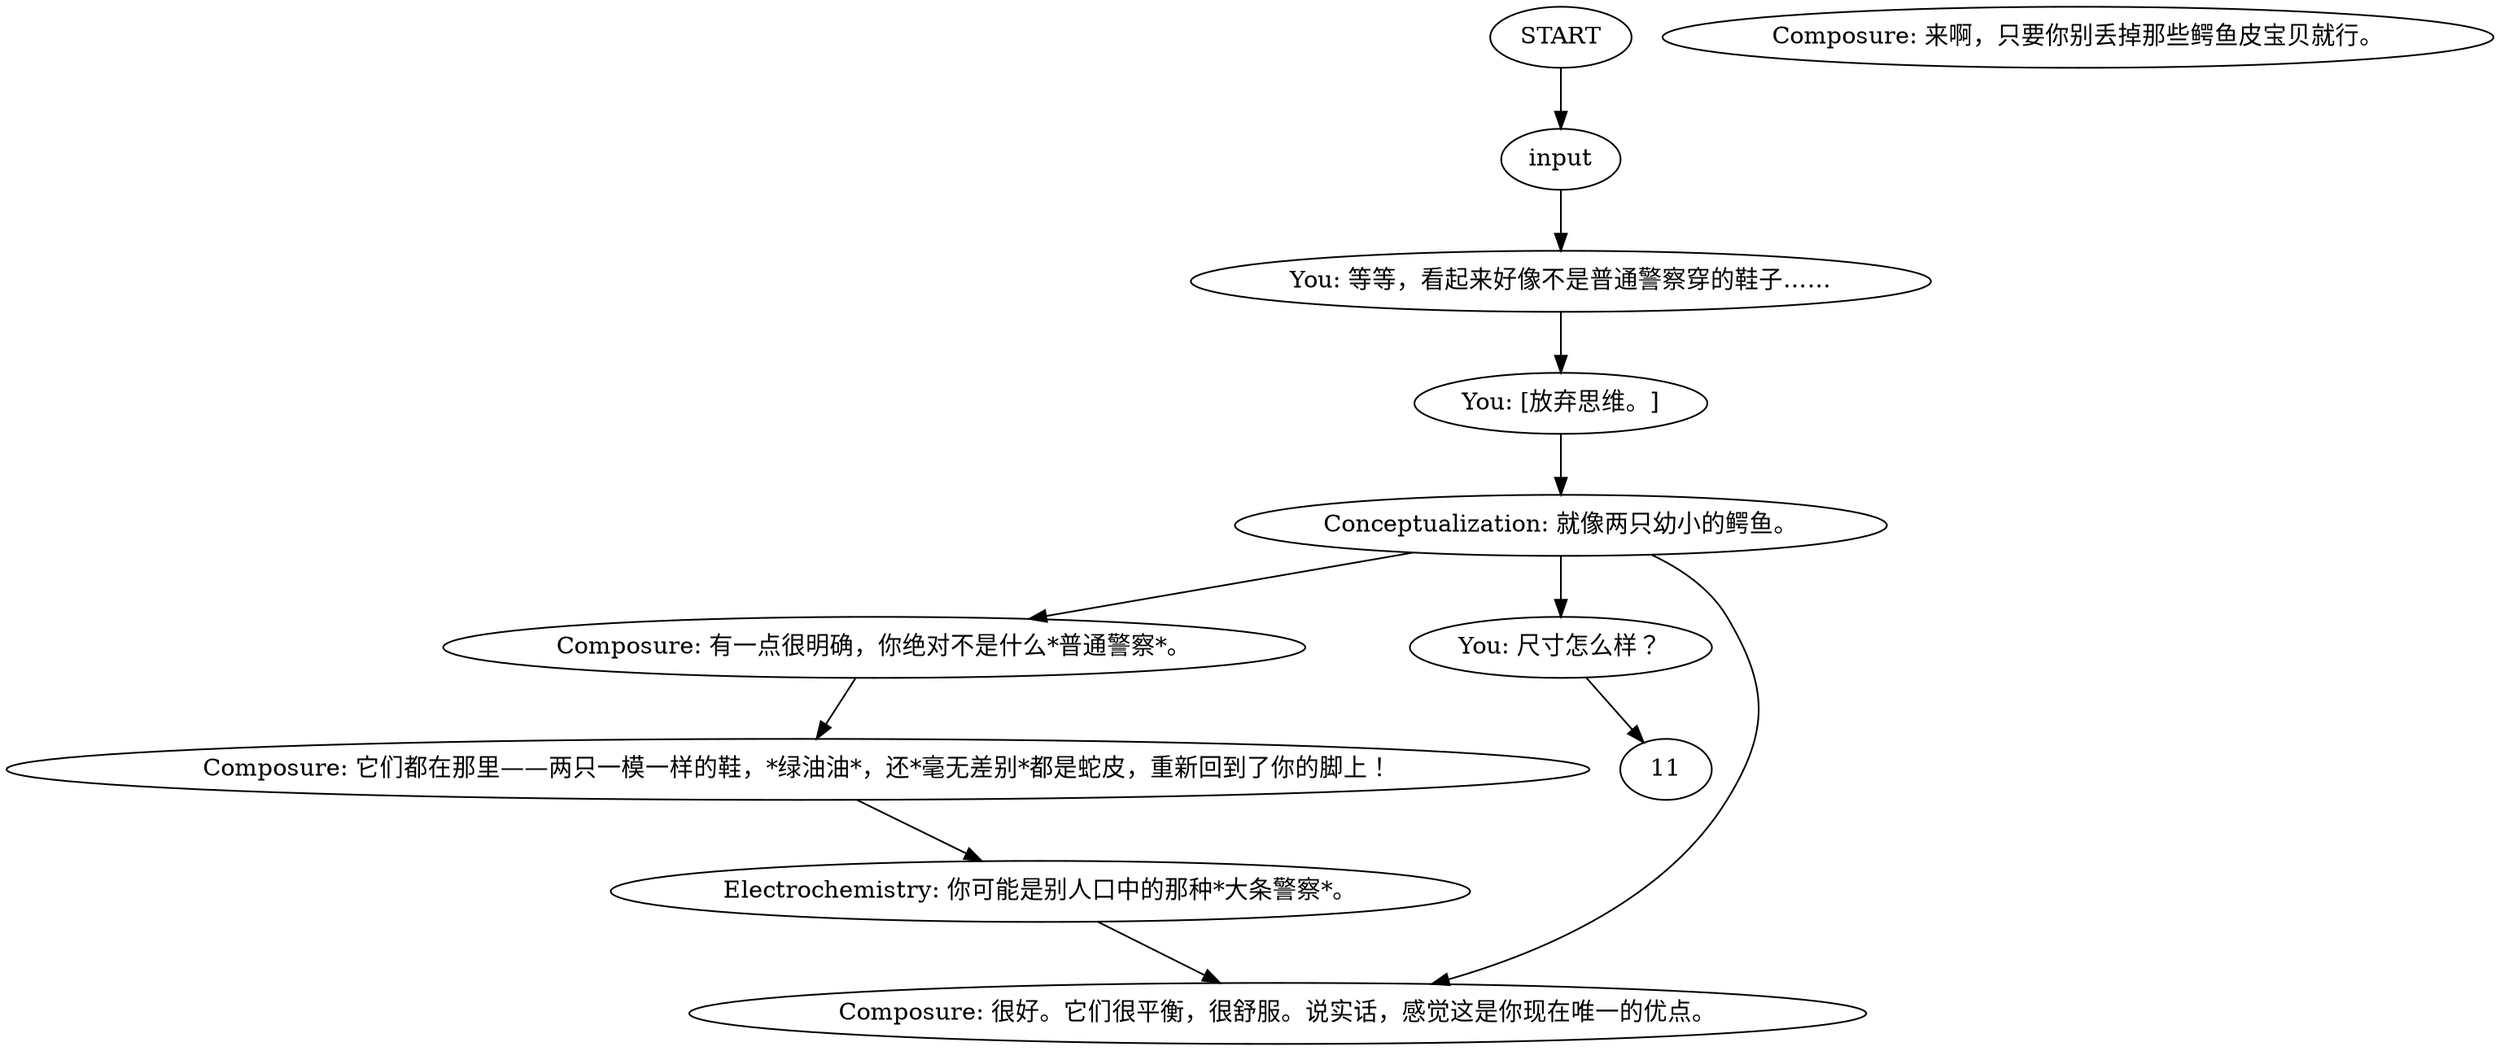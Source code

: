# WHIRLING F2 ORB / dialogue both shoes
# both shoes on, finishes task
# ==================================================
digraph G {
	  0 [label="START"];
	  1 [label="input"];
	  2 [label="Composure: 来啊，只要你别丢掉那些鳄鱼皮宝贝就行。"];
	  3 [label="Conceptualization: 就像两只幼小的鳄鱼。"];
	  4 [label="Electrochemistry: 你可能是别人口中的那种*大条警察*。"];
	  5 [label="Composure: 它们都在那里——两只一模一样的鞋，*绿油油*，还*毫无差别*都是蛇皮，重新回到了你的脚上！"];
	  6 [label="You: 等等，看起来好像不是普通警察穿的鞋子……"];
	  7 [label="Composure: 有一点很明确，你绝对不是什么*普通警察*。"];
	  8 [label="You: [放弃思维。]"];
	  9 [label="You: 尺寸怎么样？"];
	  10 [label="Composure: 很好。它们很平衡，很舒服。说实话，感觉这是你现在唯一的优点。"];
	  0 -> 1
	  1 -> 6
	  3 -> 9
	  3 -> 10
	  3 -> 7
	  4 -> 10
	  5 -> 4
	  6 -> 8
	  7 -> 5
	  8 -> 3
	  9 -> 11
}


